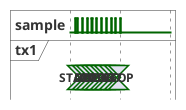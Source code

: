 {
  "sha1": "54sw6y0usmjfca57vvybwtgg1lgxhd7",
  "insertion": {
    "when": "2025-04-07T07:55:21.742Z",
    "url": "https://github.com/plantuml/plantuml/issues/2144",
    "user": "plantuml@gmail.com"
  }
}
@startuml
binary "sample" as sample
concise "tx1" as tx1
hide time-axis

@sample
@20 
sample is high
+0.1 is low
+9.9 is high
+0.1 is low
+19.9 is high
+0.1 is low
+19.9 is high
+0.1 is low
+19.9 is high
+0.1 is low
+19.9 is high
+0.1 is low
+19.9 is high
+0.1 is low
+19.9 is high
+0.1 is low
+19.9 is high
+0.1 is low
+19.9 is high
+0.1 is low
+19.9 is high
+0.1 is low

@tx1
0 is {hidden}
+20 is START
+19 is D0
+19 is D1
+19 is D2
+19 is D3
+19 is D4
+19 is D5
+19 is D6
+19 is D7
+19 is STOP
+19 is {hidden}
@enduml
